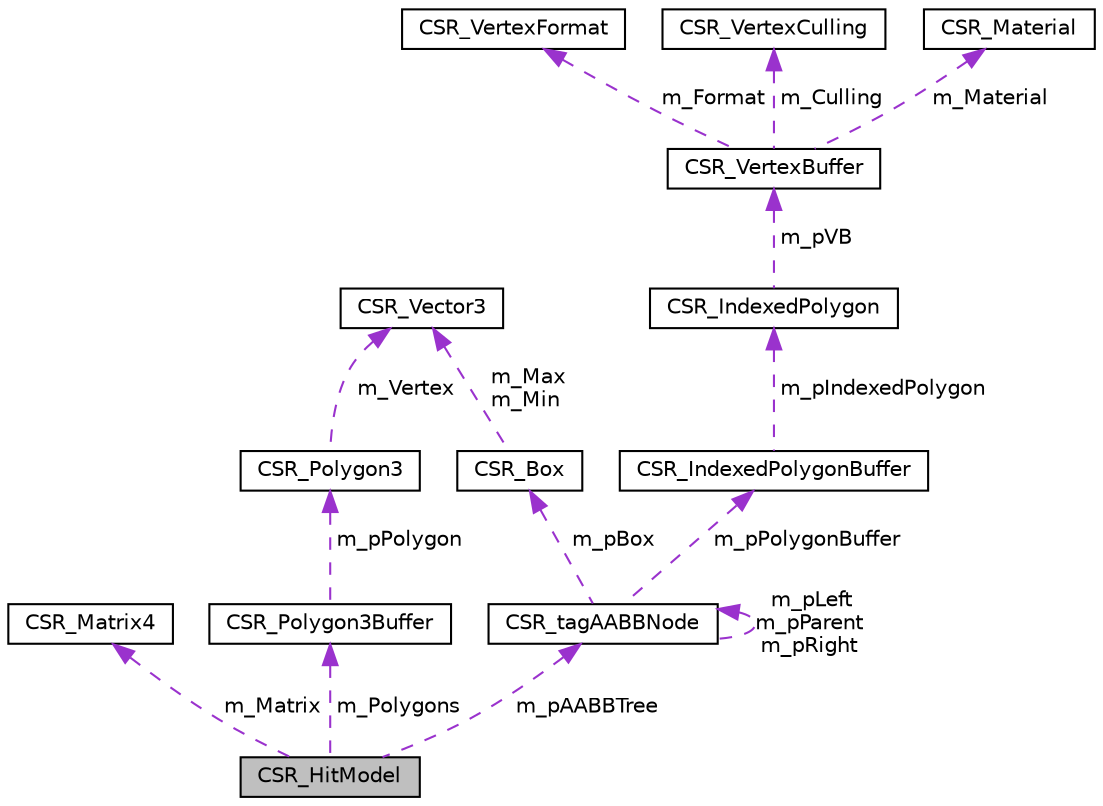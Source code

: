 digraph "CSR_HitModel"
{
 // LATEX_PDF_SIZE
  edge [fontname="Helvetica",fontsize="10",labelfontname="Helvetica",labelfontsize="10"];
  node [fontname="Helvetica",fontsize="10",shape=record];
  Node1 [label="CSR_HitModel",height=0.2,width=0.4,color="black", fillcolor="grey75", style="filled", fontcolor="black",tooltip=" "];
  Node2 -> Node1 [dir="back",color="darkorchid3",fontsize="10",style="dashed",label=" m_Matrix" ,fontname="Helvetica"];
  Node2 [label="CSR_Matrix4",height=0.2,width=0.4,color="black", fillcolor="white", style="filled",URL="$struct_c_s_r___matrix4.html",tooltip=" "];
  Node3 -> Node1 [dir="back",color="darkorchid3",fontsize="10",style="dashed",label=" m_pAABBTree" ,fontname="Helvetica"];
  Node3 [label="CSR_tagAABBNode",height=0.2,width=0.4,color="black", fillcolor="white", style="filled",URL="$struct_c_s_r__tag_a_a_b_b_node.html",tooltip=" "];
  Node3 -> Node3 [dir="back",color="darkorchid3",fontsize="10",style="dashed",label=" m_pLeft\nm_pParent\nm_pRight" ,fontname="Helvetica"];
  Node4 -> Node3 [dir="back",color="darkorchid3",fontsize="10",style="dashed",label=" m_pBox" ,fontname="Helvetica"];
  Node4 [label="CSR_Box",height=0.2,width=0.4,color="black", fillcolor="white", style="filled",URL="$struct_c_s_r___box.html",tooltip=" "];
  Node5 -> Node4 [dir="back",color="darkorchid3",fontsize="10",style="dashed",label=" m_Max\nm_Min" ,fontname="Helvetica"];
  Node5 [label="CSR_Vector3",height=0.2,width=0.4,color="black", fillcolor="white", style="filled",URL="$struct_c_s_r___vector3.html",tooltip=" "];
  Node6 -> Node3 [dir="back",color="darkorchid3",fontsize="10",style="dashed",label=" m_pPolygonBuffer" ,fontname="Helvetica"];
  Node6 [label="CSR_IndexedPolygonBuffer",height=0.2,width=0.4,color="black", fillcolor="white", style="filled",URL="$struct_c_s_r___indexed_polygon_buffer.html",tooltip=" "];
  Node7 -> Node6 [dir="back",color="darkorchid3",fontsize="10",style="dashed",label=" m_pIndexedPolygon" ,fontname="Helvetica"];
  Node7 [label="CSR_IndexedPolygon",height=0.2,width=0.4,color="black", fillcolor="white", style="filled",URL="$struct_c_s_r___indexed_polygon.html",tooltip=" "];
  Node8 -> Node7 [dir="back",color="darkorchid3",fontsize="10",style="dashed",label=" m_pVB" ,fontname="Helvetica"];
  Node8 [label="CSR_VertexBuffer",height=0.2,width=0.4,color="black", fillcolor="white", style="filled",URL="$struct_c_s_r___vertex_buffer.html",tooltip=" "];
  Node9 -> Node8 [dir="back",color="darkorchid3",fontsize="10",style="dashed",label=" m_Format" ,fontname="Helvetica"];
  Node9 [label="CSR_VertexFormat",height=0.2,width=0.4,color="black", fillcolor="white", style="filled",URL="$struct_c_s_r___vertex_format.html",tooltip=" "];
  Node10 -> Node8 [dir="back",color="darkorchid3",fontsize="10",style="dashed",label=" m_Culling" ,fontname="Helvetica"];
  Node10 [label="CSR_VertexCulling",height=0.2,width=0.4,color="black", fillcolor="white", style="filled",URL="$struct_c_s_r___vertex_culling.html",tooltip=" "];
  Node11 -> Node8 [dir="back",color="darkorchid3",fontsize="10",style="dashed",label=" m_Material" ,fontname="Helvetica"];
  Node11 [label="CSR_Material",height=0.2,width=0.4,color="black", fillcolor="white", style="filled",URL="$struct_c_s_r___material.html",tooltip=" "];
  Node12 -> Node1 [dir="back",color="darkorchid3",fontsize="10",style="dashed",label=" m_Polygons" ,fontname="Helvetica"];
  Node12 [label="CSR_Polygon3Buffer",height=0.2,width=0.4,color="black", fillcolor="white", style="filled",URL="$struct_c_s_r___polygon3_buffer.html",tooltip=" "];
  Node13 -> Node12 [dir="back",color="darkorchid3",fontsize="10",style="dashed",label=" m_pPolygon" ,fontname="Helvetica"];
  Node13 [label="CSR_Polygon3",height=0.2,width=0.4,color="black", fillcolor="white", style="filled",URL="$struct_c_s_r___polygon3.html",tooltip=" "];
  Node5 -> Node13 [dir="back",color="darkorchid3",fontsize="10",style="dashed",label=" m_Vertex" ,fontname="Helvetica"];
}
